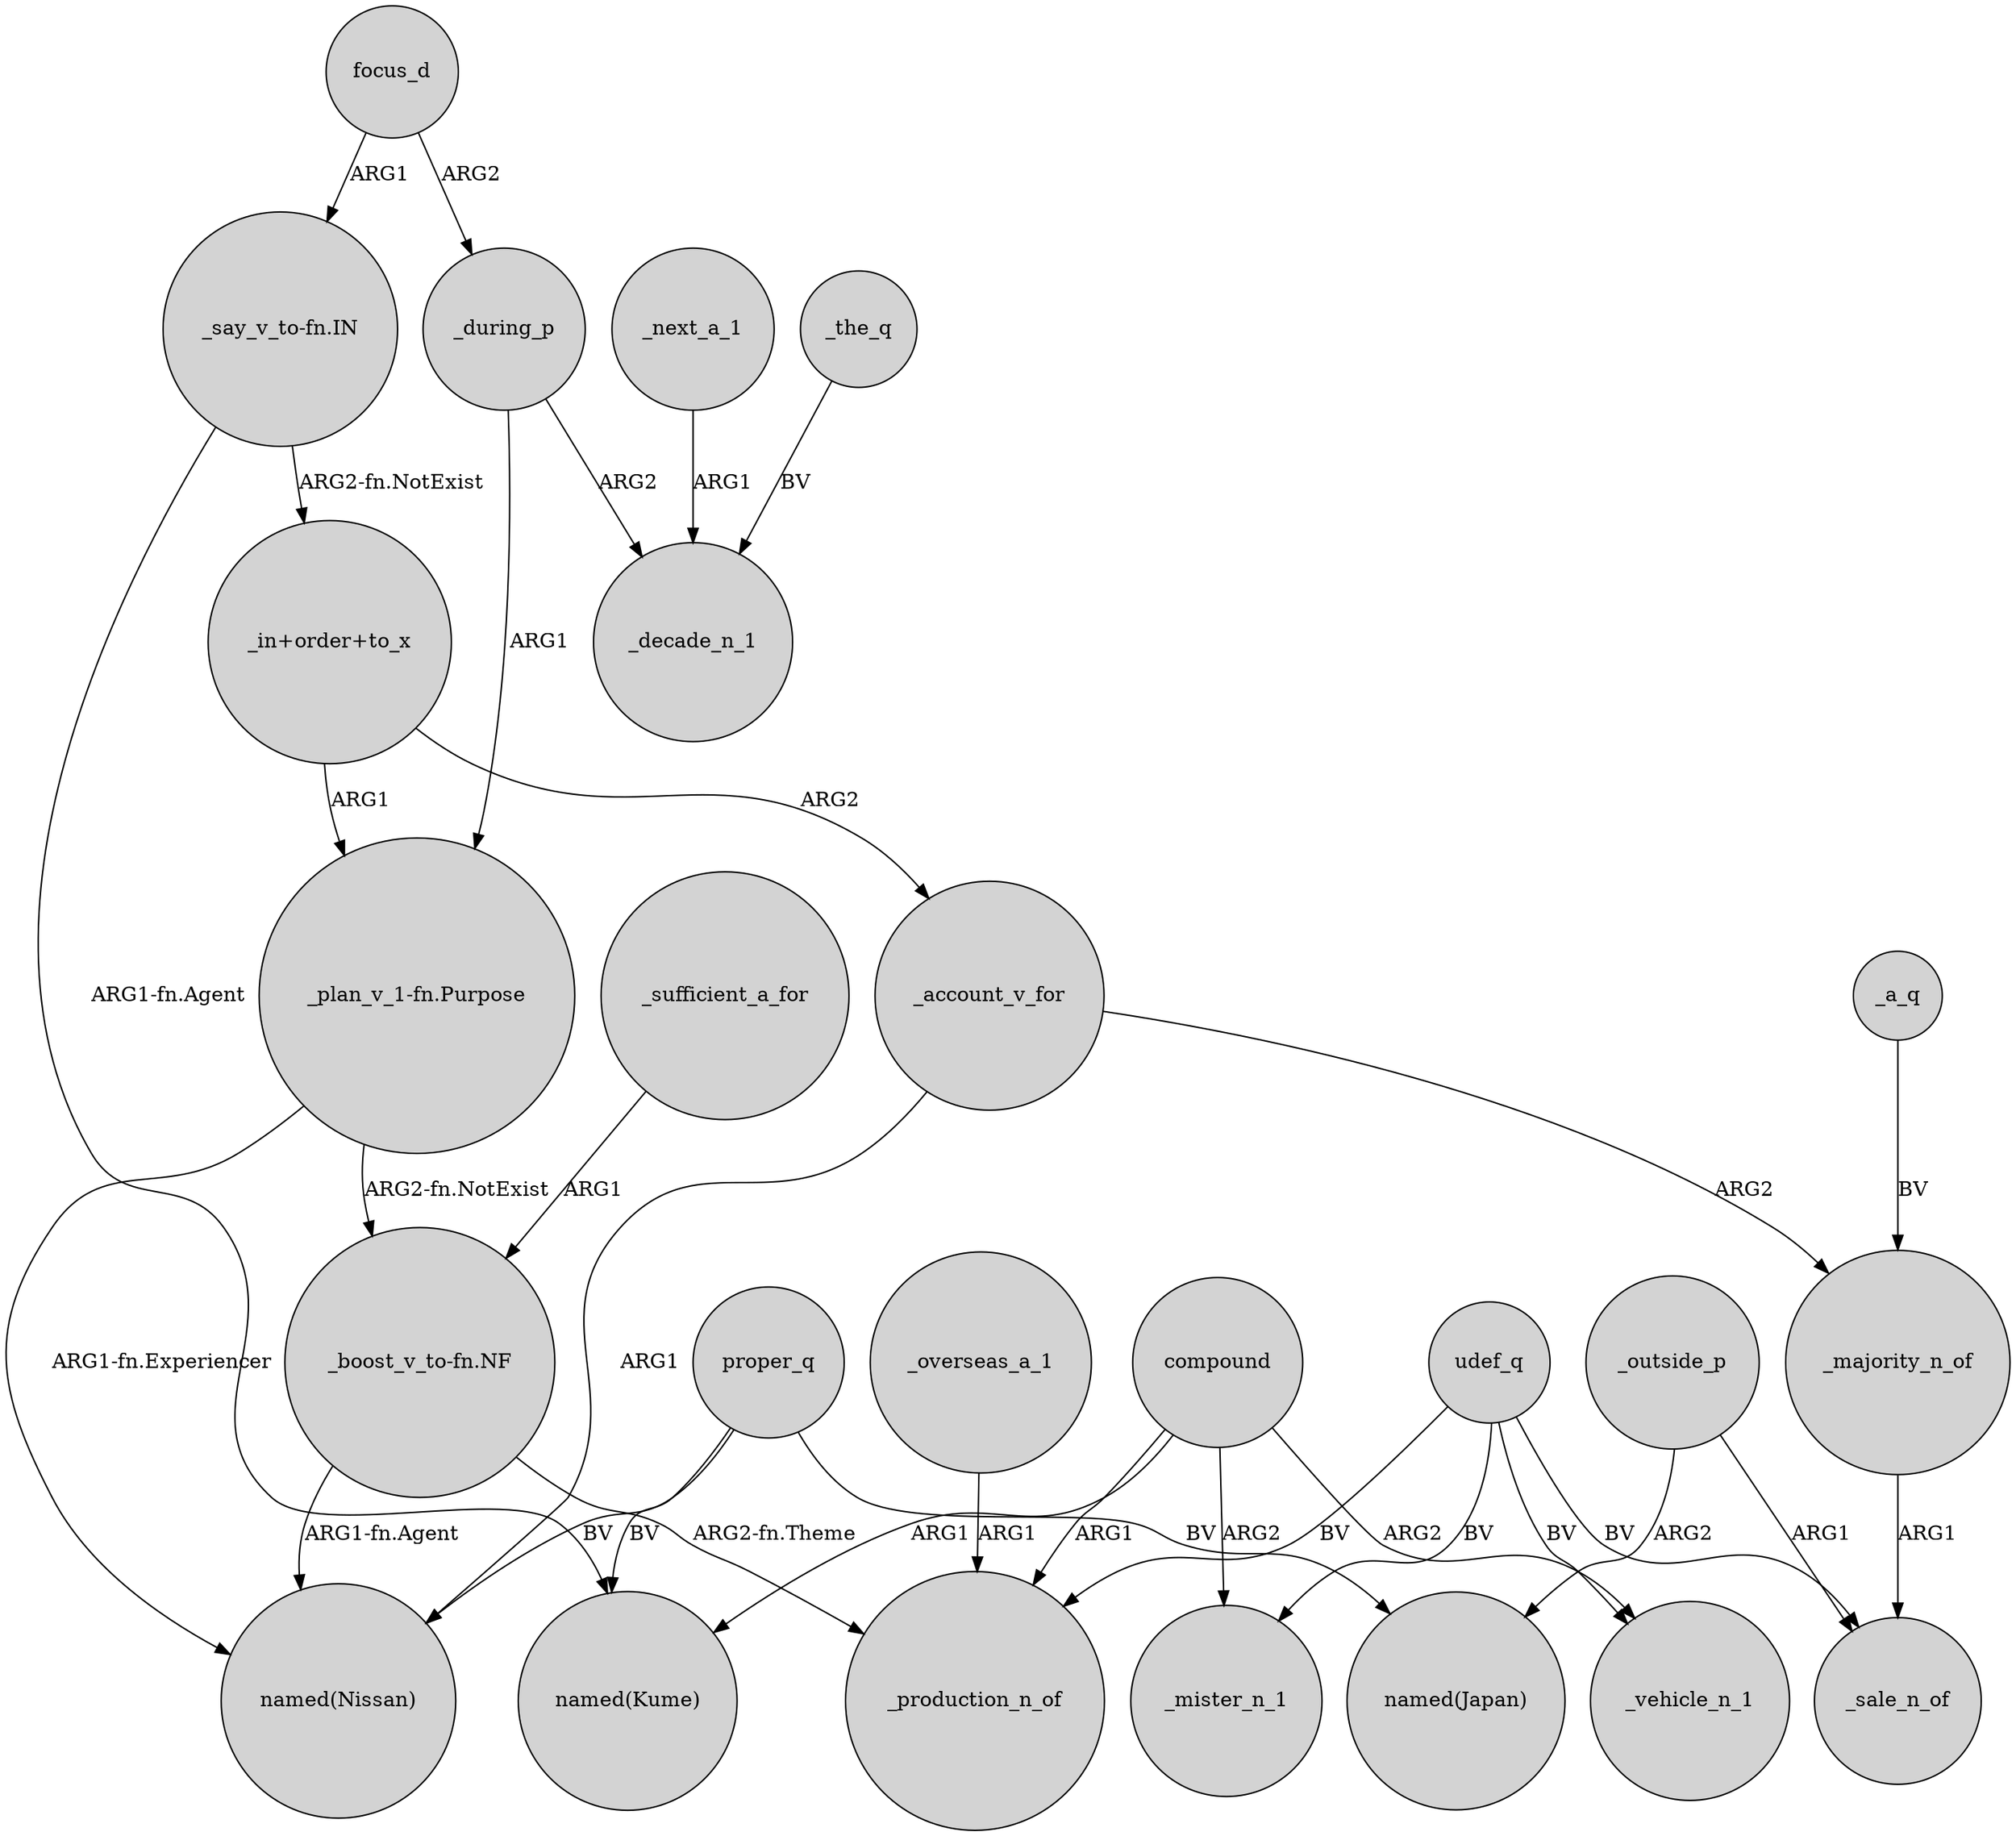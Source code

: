 digraph {
	node [shape=circle style=filled]
	_account_v_for -> "named(Nissan)" [label=ARG1]
	udef_q -> _production_n_of [label=BV]
	focus_d -> _during_p [label=ARG2]
	"_say_v_to-fn.IN" -> "_in+order+to_x" [label="ARG2-fn.NotExist"]
	_during_p -> _decade_n_1 [label=ARG2]
	_next_a_1 -> _decade_n_1 [label=ARG1]
	compound -> _production_n_of [label=ARG1]
	"_boost_v_to-fn.NF" -> _production_n_of [label="ARG2-fn.Theme"]
	proper_q -> "named(Kume)" [label=BV]
	_overseas_a_1 -> _production_n_of [label=ARG1]
	compound -> _mister_n_1 [label=ARG2]
	_outside_p -> _sale_n_of [label=ARG1]
	udef_q -> _mister_n_1 [label=BV]
	_outside_p -> "named(Japan)" [label=ARG2]
	_a_q -> _majority_n_of [label=BV]
	_during_p -> "_plan_v_1-fn.Purpose" [label=ARG1]
	proper_q -> "named(Japan)" [label=BV]
	udef_q -> _vehicle_n_1 [label=BV]
	compound -> _vehicle_n_1 [label=ARG2]
	_account_v_for -> _majority_n_of [label=ARG2]
	proper_q -> "named(Nissan)" [label=BV]
	"_say_v_to-fn.IN" -> "named(Kume)" [label="ARG1-fn.Agent"]
	"_plan_v_1-fn.Purpose" -> "_boost_v_to-fn.NF" [label="ARG2-fn.NotExist"]
	"_in+order+to_x" -> "_plan_v_1-fn.Purpose" [label=ARG1]
	compound -> "named(Kume)" [label=ARG1]
	udef_q -> _sale_n_of [label=BV]
	"_plan_v_1-fn.Purpose" -> "named(Nissan)" [label="ARG1-fn.Experiencer"]
	_the_q -> _decade_n_1 [label=BV]
	"_boost_v_to-fn.NF" -> "named(Nissan)" [label="ARG1-fn.Agent"]
	_sufficient_a_for -> "_boost_v_to-fn.NF" [label=ARG1]
	_majority_n_of -> _sale_n_of [label=ARG1]
	"_in+order+to_x" -> _account_v_for [label=ARG2]
	focus_d -> "_say_v_to-fn.IN" [label=ARG1]
}
